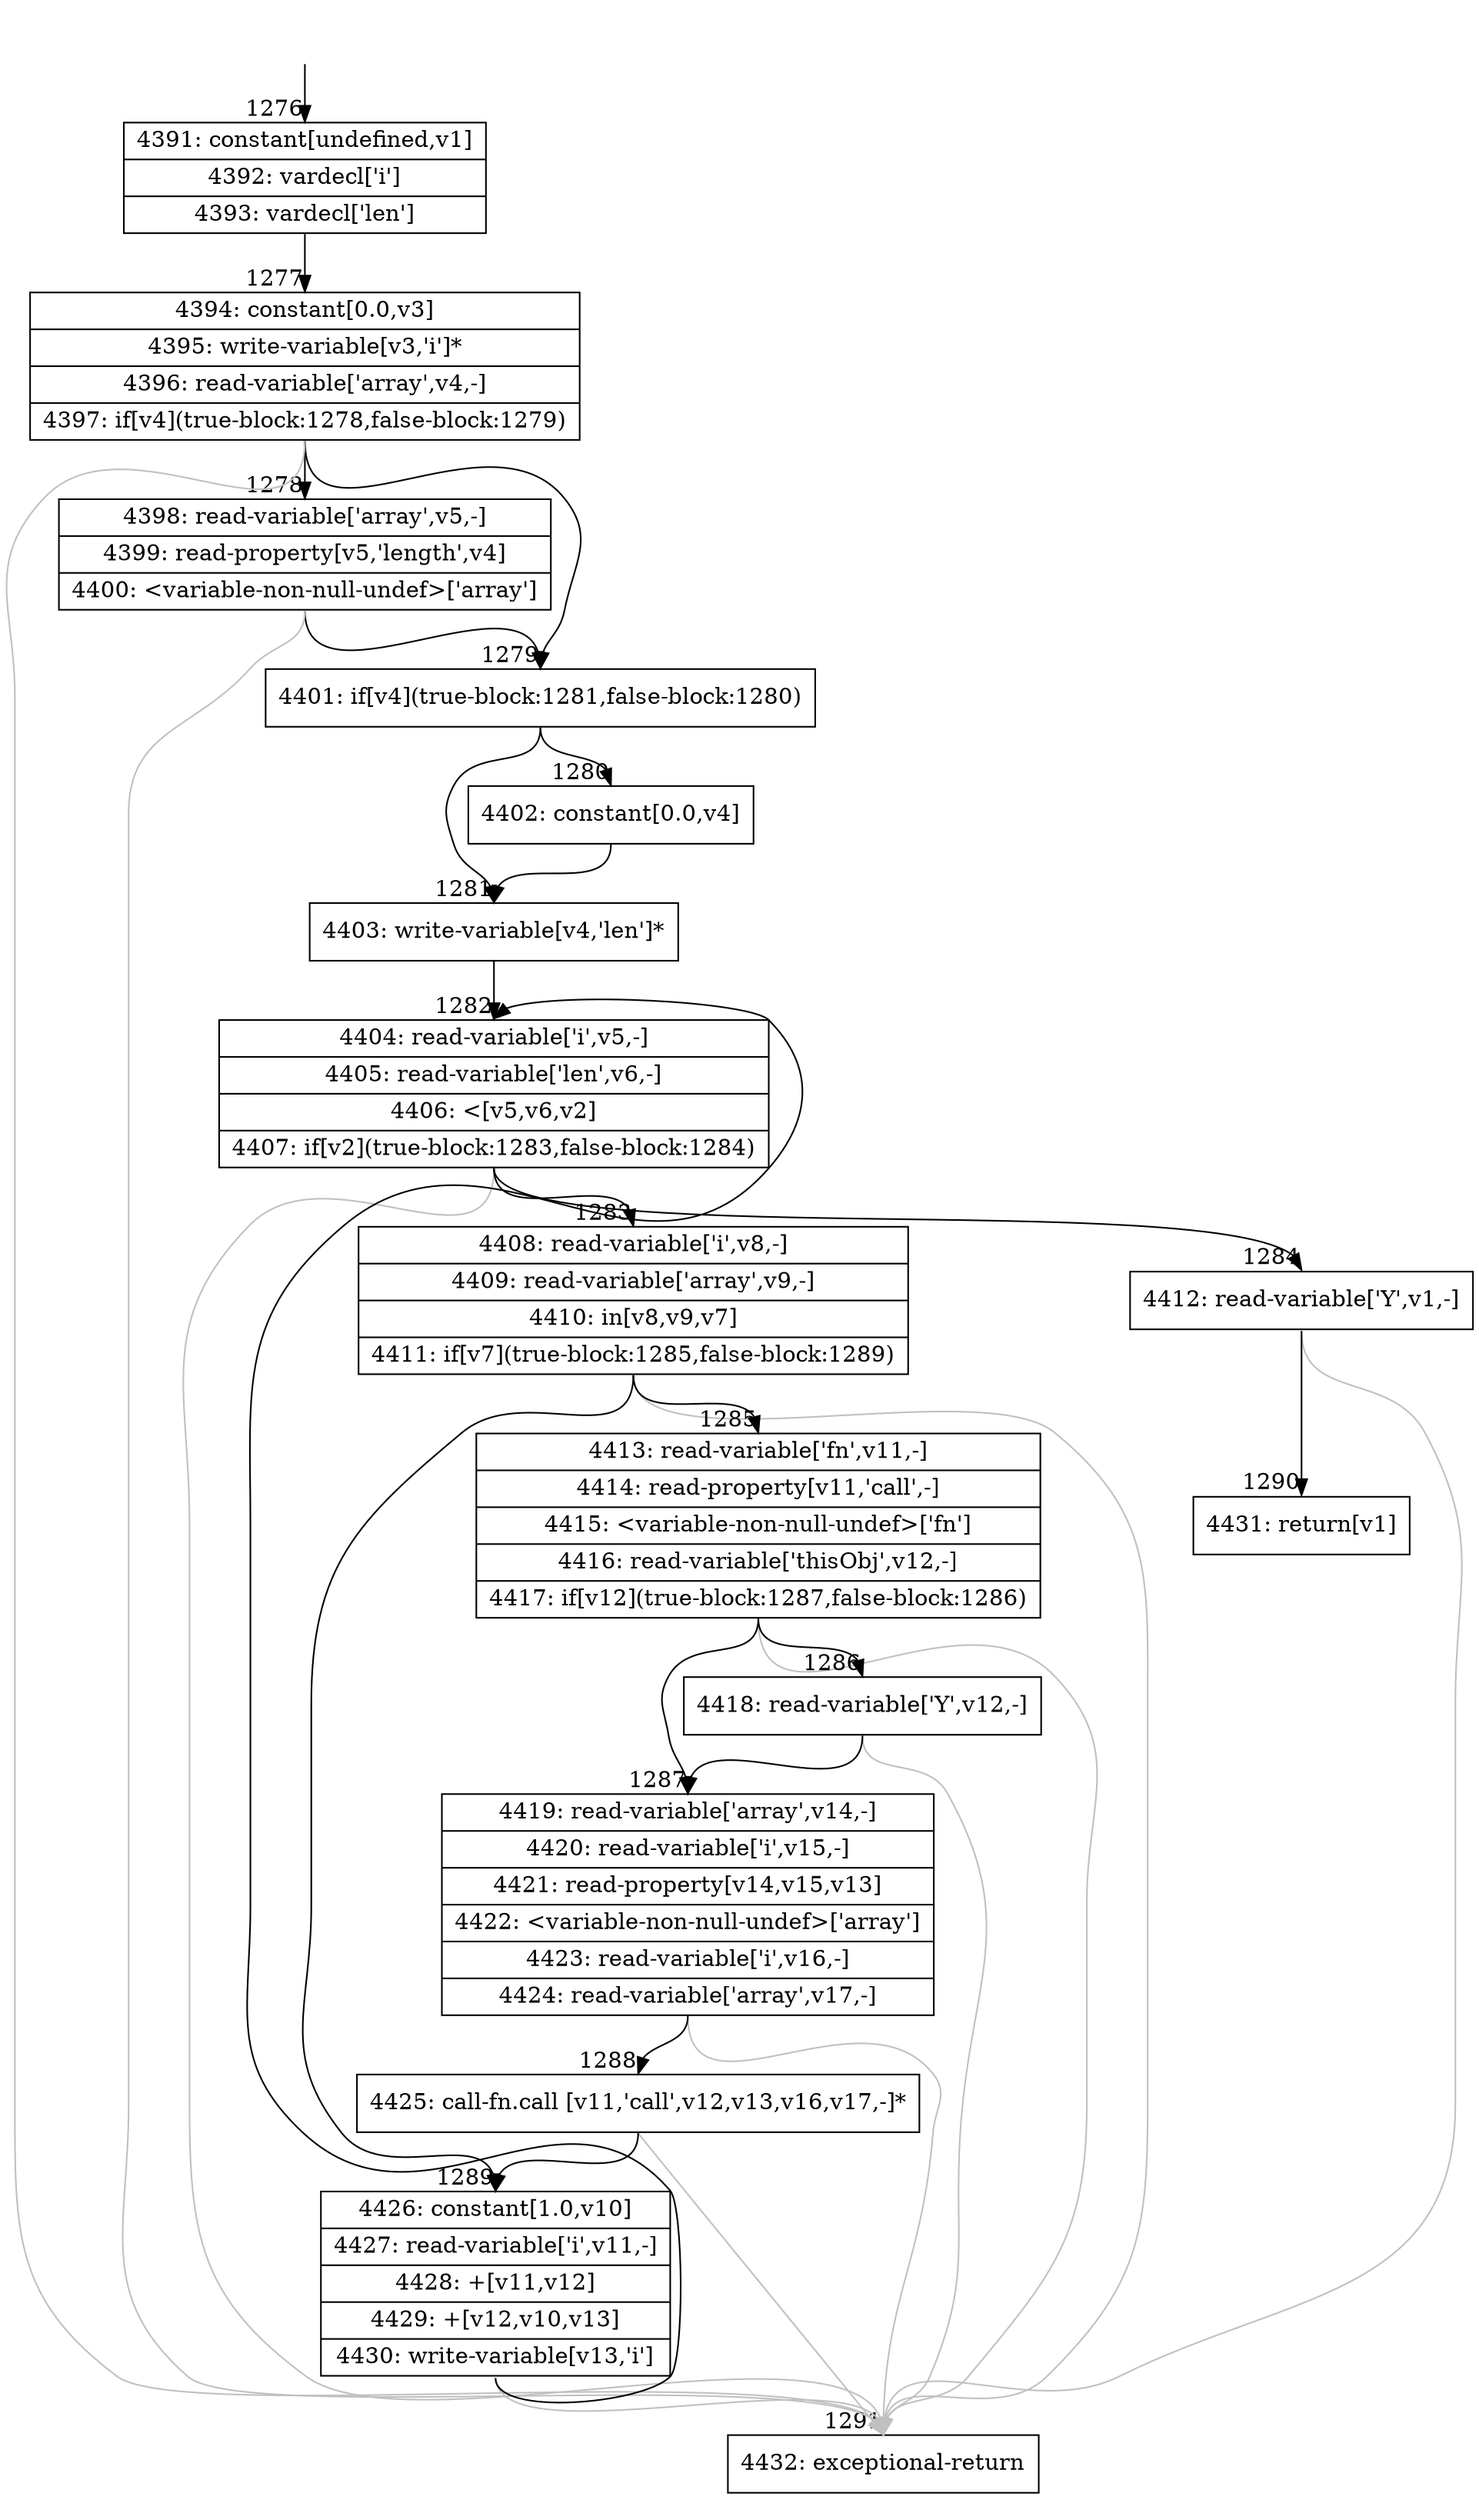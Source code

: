 digraph {
rankdir="TD"
BB_entry71[shape=none,label=""];
BB_entry71 -> BB1276 [tailport=s, headport=n, headlabel="    1276"]
BB1276 [shape=record label="{4391: constant[undefined,v1]|4392: vardecl['i']|4393: vardecl['len']}" ] 
BB1276 -> BB1277 [tailport=s, headport=n, headlabel="      1277"]
BB1277 [shape=record label="{4394: constant[0.0,v3]|4395: write-variable[v3,'i']*|4396: read-variable['array',v4,-]|4397: if[v4](true-block:1278,false-block:1279)}" ] 
BB1277 -> BB1279 [tailport=s, headport=n, headlabel="      1279"]
BB1277 -> BB1278 [tailport=s, headport=n, headlabel="      1278"]
BB1277 -> BB1291 [tailport=s, headport=n, color=gray, headlabel="      1291"]
BB1278 [shape=record label="{4398: read-variable['array',v5,-]|4399: read-property[v5,'length',v4]|4400: \<variable-non-null-undef\>['array']}" ] 
BB1278 -> BB1279 [tailport=s, headport=n]
BB1278 -> BB1291 [tailport=s, headport=n, color=gray]
BB1279 [shape=record label="{4401: if[v4](true-block:1281,false-block:1280)}" ] 
BB1279 -> BB1281 [tailport=s, headport=n, headlabel="      1281"]
BB1279 -> BB1280 [tailport=s, headport=n, headlabel="      1280"]
BB1280 [shape=record label="{4402: constant[0.0,v4]}" ] 
BB1280 -> BB1281 [tailport=s, headport=n]
BB1281 [shape=record label="{4403: write-variable[v4,'len']*}" ] 
BB1281 -> BB1282 [tailport=s, headport=n, headlabel="      1282"]
BB1282 [shape=record label="{4404: read-variable['i',v5,-]|4405: read-variable['len',v6,-]|4406: \<[v5,v6,v2]|4407: if[v2](true-block:1283,false-block:1284)}" ] 
BB1282 -> BB1283 [tailport=s, headport=n, headlabel="      1283"]
BB1282 -> BB1284 [tailport=s, headport=n, headlabel="      1284"]
BB1282 -> BB1291 [tailport=s, headport=n, color=gray]
BB1283 [shape=record label="{4408: read-variable['i',v8,-]|4409: read-variable['array',v9,-]|4410: in[v8,v9,v7]|4411: if[v7](true-block:1285,false-block:1289)}" ] 
BB1283 -> BB1285 [tailport=s, headport=n, headlabel="      1285"]
BB1283 -> BB1289 [tailport=s, headport=n, headlabel="      1289"]
BB1283 -> BB1291 [tailport=s, headport=n, color=gray]
BB1284 [shape=record label="{4412: read-variable['Y',v1,-]}" ] 
BB1284 -> BB1290 [tailport=s, headport=n, headlabel="      1290"]
BB1284 -> BB1291 [tailport=s, headport=n, color=gray]
BB1285 [shape=record label="{4413: read-variable['fn',v11,-]|4414: read-property[v11,'call',-]|4415: \<variable-non-null-undef\>['fn']|4416: read-variable['thisObj',v12,-]|4417: if[v12](true-block:1287,false-block:1286)}" ] 
BB1285 -> BB1287 [tailport=s, headport=n, headlabel="      1287"]
BB1285 -> BB1286 [tailport=s, headport=n, headlabel="      1286"]
BB1285 -> BB1291 [tailport=s, headport=n, color=gray]
BB1286 [shape=record label="{4418: read-variable['Y',v12,-]}" ] 
BB1286 -> BB1287 [tailport=s, headport=n]
BB1286 -> BB1291 [tailport=s, headport=n, color=gray]
BB1287 [shape=record label="{4419: read-variable['array',v14,-]|4420: read-variable['i',v15,-]|4421: read-property[v14,v15,v13]|4422: \<variable-non-null-undef\>['array']|4423: read-variable['i',v16,-]|4424: read-variable['array',v17,-]}" ] 
BB1287 -> BB1288 [tailport=s, headport=n, headlabel="      1288"]
BB1287 -> BB1291 [tailport=s, headport=n, color=gray]
BB1288 [shape=record label="{4425: call-fn.call [v11,'call',v12,v13,v16,v17,-]*}" ] 
BB1288 -> BB1289 [tailport=s, headport=n]
BB1288 -> BB1291 [tailport=s, headport=n, color=gray]
BB1289 [shape=record label="{4426: constant[1.0,v10]|4427: read-variable['i',v11,-]|4428: +[v11,v12]|4429: +[v12,v10,v13]|4430: write-variable[v13,'i']}" ] 
BB1289 -> BB1282 [tailport=s, headport=n]
BB1289 -> BB1291 [tailport=s, headport=n, color=gray]
BB1290 [shape=record label="{4431: return[v1]}" ] 
BB1291 [shape=record label="{4432: exceptional-return}" ] 
//#$~ 2067
}
